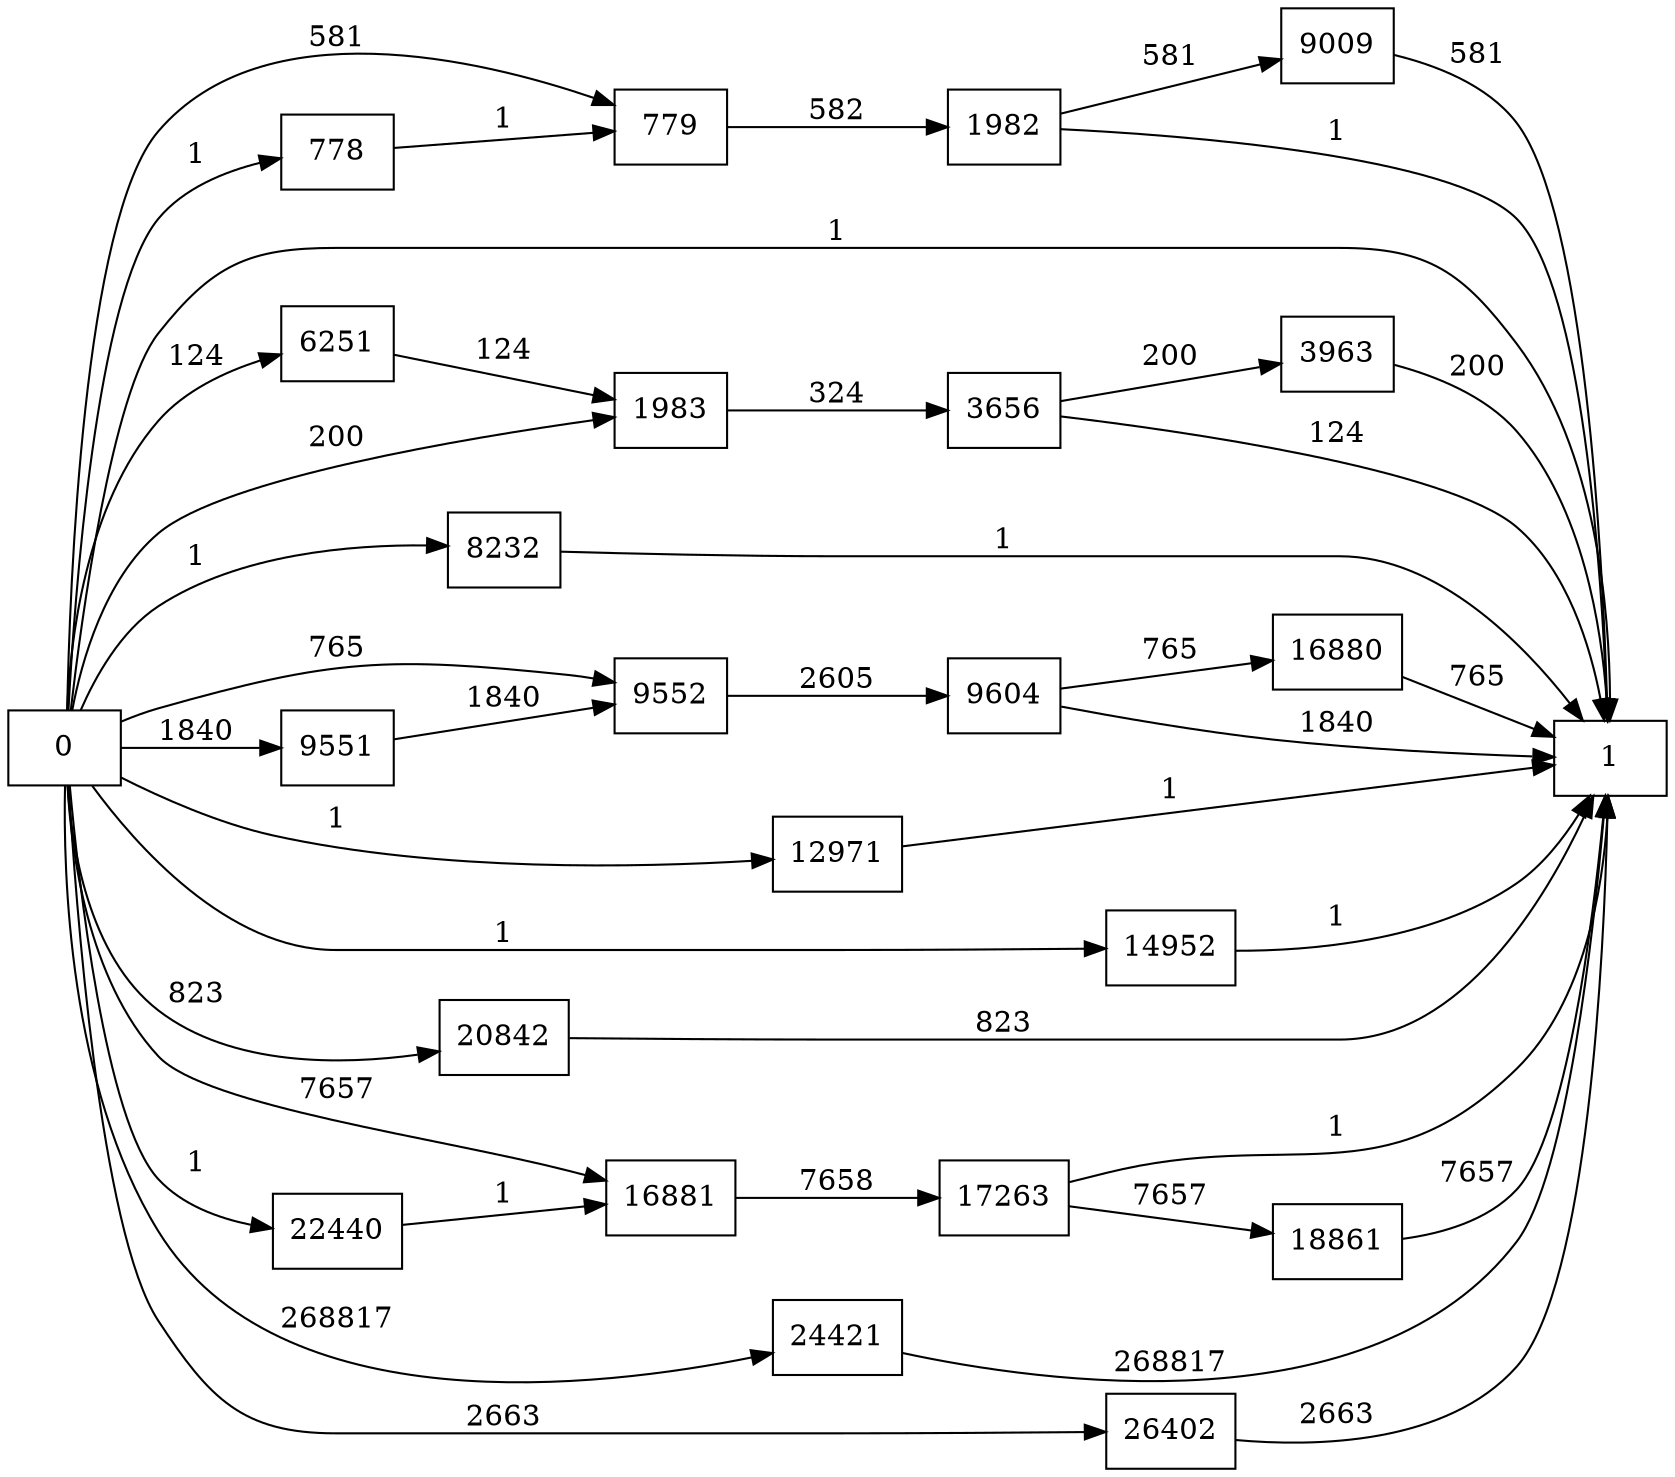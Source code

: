 digraph {
	graph [rankdir=LR]
	node [shape=rectangle]
	778 -> 779 [label=1]
	779 -> 1982 [label=582]
	1982 -> 1 [label=1]
	1982 -> 9009 [label=581]
	1983 -> 3656 [label=324]
	3656 -> 1 [label=124]
	3656 -> 3963 [label=200]
	3963 -> 1 [label=200]
	6251 -> 1983 [label=124]
	8232 -> 1 [label=1]
	9009 -> 1 [label=581]
	9551 -> 9552 [label=1840]
	9552 -> 9604 [label=2605]
	9604 -> 1 [label=1840]
	9604 -> 16880 [label=765]
	12971 -> 1 [label=1]
	14952 -> 1 [label=1]
	16880 -> 1 [label=765]
	16881 -> 17263 [label=7658]
	17263 -> 1 [label=1]
	17263 -> 18861 [label=7657]
	18861 -> 1 [label=7657]
	20842 -> 1 [label=823]
	22440 -> 16881 [label=1]
	24421 -> 1 [label=268817]
	26402 -> 1 [label=2663]
	0 -> 1983 [label=200]
	0 -> 779 [label=581]
	0 -> 9552 [label=765]
	0 -> 16881 [label=7657]
	0 -> 778 [label=1]
	0 -> 1 [label=1]
	0 -> 6251 [label=124]
	0 -> 8232 [label=1]
	0 -> 9551 [label=1840]
	0 -> 12971 [label=1]
	0 -> 14952 [label=1]
	0 -> 20842 [label=823]
	0 -> 22440 [label=1]
	0 -> 24421 [label=268817]
	0 -> 26402 [label=2663]
}
